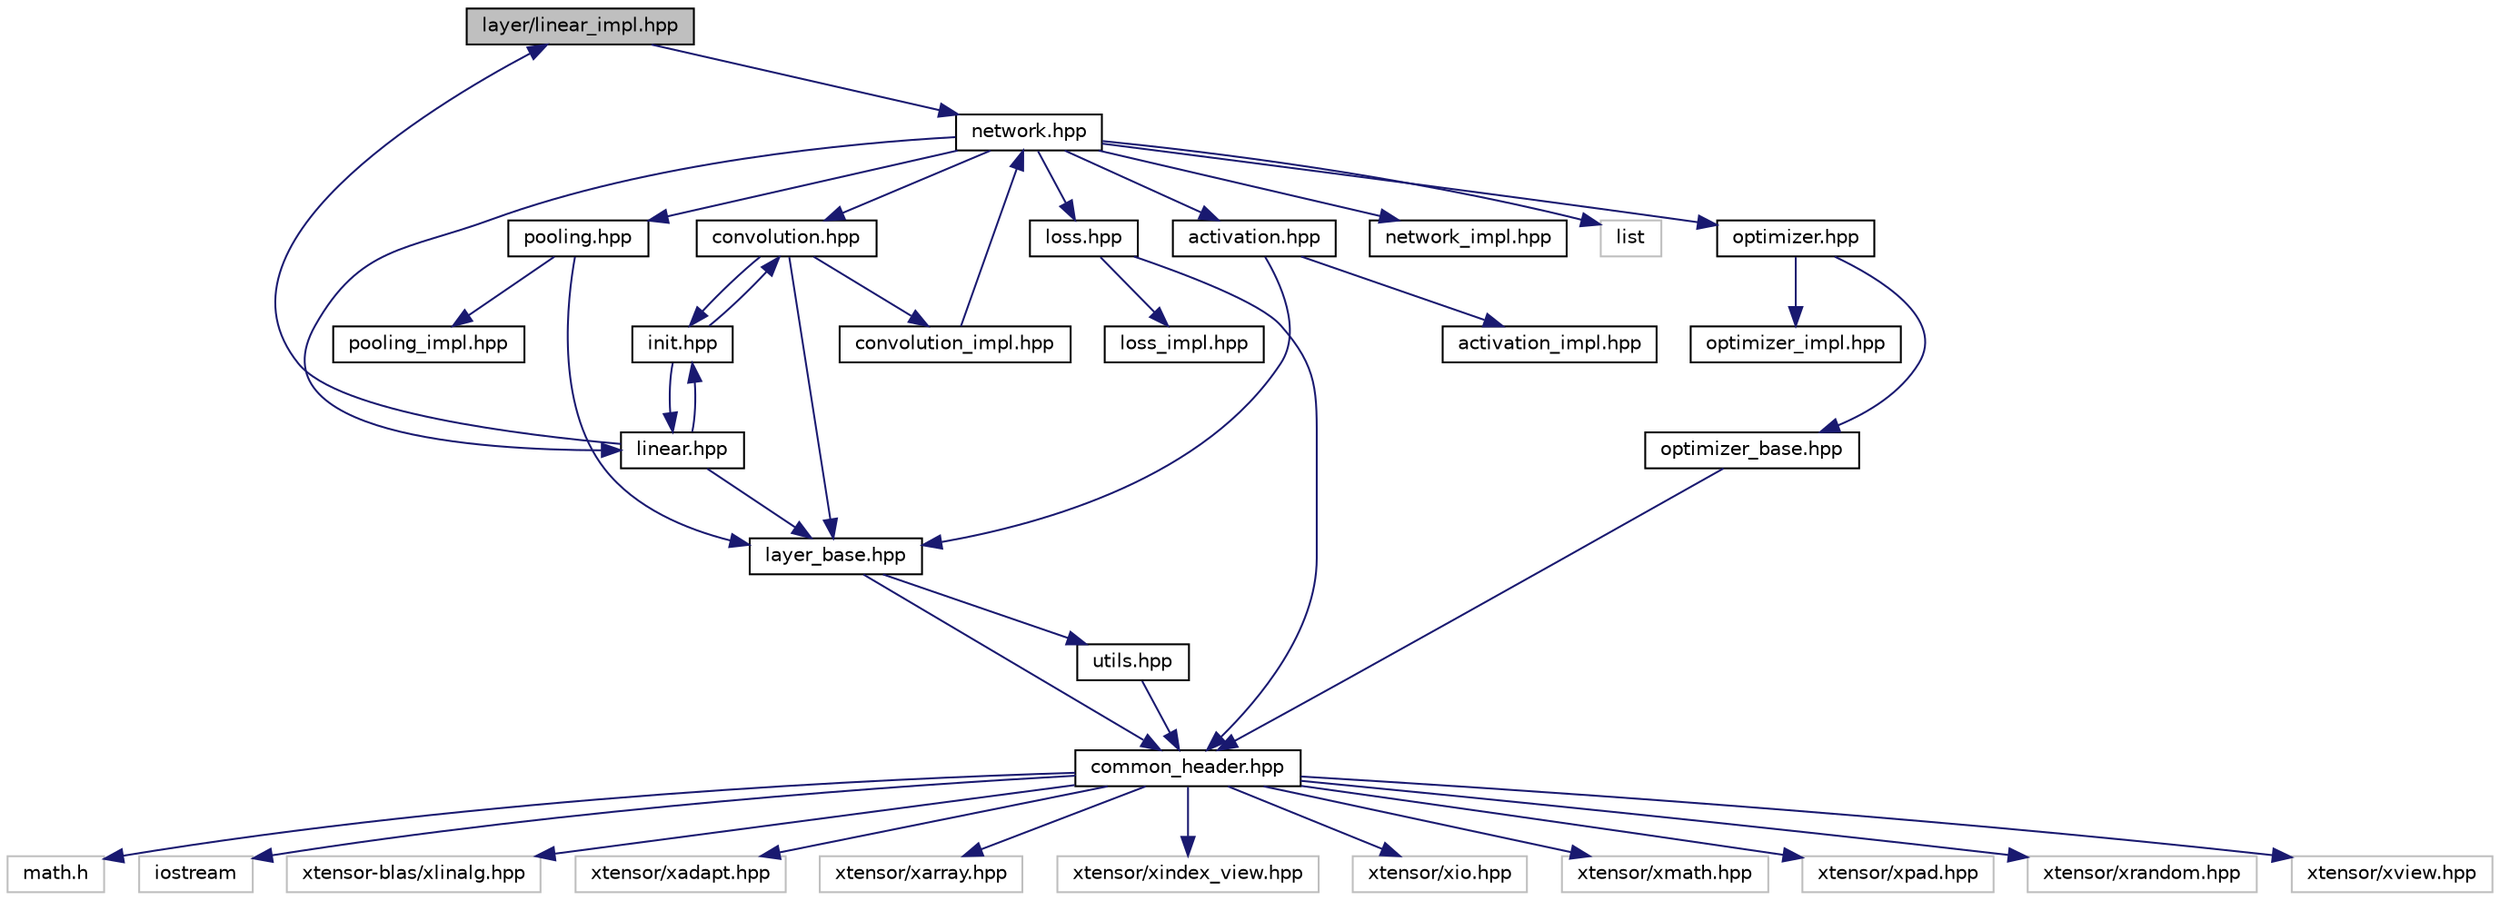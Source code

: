 digraph "layer/linear_impl.hpp"
{
 // LATEX_PDF_SIZE
  edge [fontname="Helvetica",fontsize="10",labelfontname="Helvetica",labelfontsize="10"];
  node [fontname="Helvetica",fontsize="10",shape=record];
  Node0 [label="layer/linear_impl.hpp",height=0.2,width=0.4,color="black", fillcolor="grey75", style="filled", fontcolor="black",tooltip="linear_impl.hpp"];
  Node0 -> Node1 [color="midnightblue",fontsize="10",style="solid"];
  Node1 [label="network.hpp",height=0.2,width=0.4,color="black", fillcolor="white", style="filled",URL="$network_8hpp.html",tooltip=" "];
  Node1 -> Node2 [color="midnightblue",fontsize="10",style="solid"];
  Node2 [label="list",height=0.2,width=0.4,color="grey75", fillcolor="white", style="filled",tooltip=" "];
  Node1 -> Node3 [color="midnightblue",fontsize="10",style="solid"];
  Node3 [label="activation.hpp",height=0.2,width=0.4,color="black", fillcolor="white", style="filled",URL="$activation_8hpp.html",tooltip=" "];
  Node3 -> Node4 [color="midnightblue",fontsize="10",style="solid"];
  Node4 [label="layer_base.hpp",height=0.2,width=0.4,color="black", fillcolor="white", style="filled",URL="$layer__base_8hpp.html",tooltip=" "];
  Node4 -> Node5 [color="midnightblue",fontsize="10",style="solid"];
  Node5 [label="common_header.hpp",height=0.2,width=0.4,color="black", fillcolor="white", style="filled",URL="$common__header_8hpp.html",tooltip=" "];
  Node5 -> Node6 [color="midnightblue",fontsize="10",style="solid"];
  Node6 [label="math.h",height=0.2,width=0.4,color="grey75", fillcolor="white", style="filled",tooltip=" "];
  Node5 -> Node7 [color="midnightblue",fontsize="10",style="solid"];
  Node7 [label="iostream",height=0.2,width=0.4,color="grey75", fillcolor="white", style="filled",tooltip=" "];
  Node5 -> Node8 [color="midnightblue",fontsize="10",style="solid"];
  Node8 [label="xtensor-blas/xlinalg.hpp",height=0.2,width=0.4,color="grey75", fillcolor="white", style="filled",tooltip=" "];
  Node5 -> Node9 [color="midnightblue",fontsize="10",style="solid"];
  Node9 [label="xtensor/xadapt.hpp",height=0.2,width=0.4,color="grey75", fillcolor="white", style="filled",tooltip=" "];
  Node5 -> Node10 [color="midnightblue",fontsize="10",style="solid"];
  Node10 [label="xtensor/xarray.hpp",height=0.2,width=0.4,color="grey75", fillcolor="white", style="filled",tooltip=" "];
  Node5 -> Node11 [color="midnightblue",fontsize="10",style="solid"];
  Node11 [label="xtensor/xindex_view.hpp",height=0.2,width=0.4,color="grey75", fillcolor="white", style="filled",tooltip=" "];
  Node5 -> Node12 [color="midnightblue",fontsize="10",style="solid"];
  Node12 [label="xtensor/xio.hpp",height=0.2,width=0.4,color="grey75", fillcolor="white", style="filled",tooltip=" "];
  Node5 -> Node13 [color="midnightblue",fontsize="10",style="solid"];
  Node13 [label="xtensor/xmath.hpp",height=0.2,width=0.4,color="grey75", fillcolor="white", style="filled",tooltip=" "];
  Node5 -> Node14 [color="midnightblue",fontsize="10",style="solid"];
  Node14 [label="xtensor/xpad.hpp",height=0.2,width=0.4,color="grey75", fillcolor="white", style="filled",tooltip=" "];
  Node5 -> Node15 [color="midnightblue",fontsize="10",style="solid"];
  Node15 [label="xtensor/xrandom.hpp",height=0.2,width=0.4,color="grey75", fillcolor="white", style="filled",tooltip=" "];
  Node5 -> Node16 [color="midnightblue",fontsize="10",style="solid"];
  Node16 [label="xtensor/xview.hpp",height=0.2,width=0.4,color="grey75", fillcolor="white", style="filled",tooltip=" "];
  Node4 -> Node17 [color="midnightblue",fontsize="10",style="solid"];
  Node17 [label="utils.hpp",height=0.2,width=0.4,color="black", fillcolor="white", style="filled",URL="$utils_8hpp.html",tooltip=" "];
  Node17 -> Node5 [color="midnightblue",fontsize="10",style="solid"];
  Node3 -> Node18 [color="midnightblue",fontsize="10",style="solid"];
  Node18 [label="activation_impl.hpp",height=0.2,width=0.4,color="black", fillcolor="white", style="filled",URL="$activation__impl_8hpp.html",tooltip="the implentation for the header file of activation function"];
  Node1 -> Node19 [color="midnightblue",fontsize="10",style="solid"];
  Node19 [label="convolution.hpp",height=0.2,width=0.4,color="black", fillcolor="white", style="filled",URL="$convolution_8hpp.html",tooltip=" "];
  Node19 -> Node20 [color="midnightblue",fontsize="10",style="solid"];
  Node20 [label="init.hpp",height=0.2,width=0.4,color="black", fillcolor="white", style="filled",URL="$init_8hpp.html",tooltip="Init the network. Containing two funcitons: kaiming_normal and kaiming_uniform."];
  Node20 -> Node19 [color="midnightblue",fontsize="10",style="solid"];
  Node20 -> Node21 [color="midnightblue",fontsize="10",style="solid"];
  Node21 [label="linear.hpp",height=0.2,width=0.4,color="black", fillcolor="white", style="filled",URL="$linear_8hpp.html",tooltip="linear.hpp"];
  Node21 -> Node20 [color="midnightblue",fontsize="10",style="solid"];
  Node21 -> Node4 [color="midnightblue",fontsize="10",style="solid"];
  Node21 -> Node0 [color="midnightblue",fontsize="10",style="solid"];
  Node19 -> Node4 [color="midnightblue",fontsize="10",style="solid"];
  Node19 -> Node22 [color="midnightblue",fontsize="10",style="solid"];
  Node22 [label="convolution_impl.hpp",height=0.2,width=0.4,color="black", fillcolor="white", style="filled",URL="$convolution__impl_8hpp.html",tooltip="implementation for the convolution"];
  Node22 -> Node1 [color="midnightblue",fontsize="10",style="solid"];
  Node1 -> Node21 [color="midnightblue",fontsize="10",style="solid"];
  Node1 -> Node23 [color="midnightblue",fontsize="10",style="solid"];
  Node23 [label="loss.hpp",height=0.2,width=0.4,color="black", fillcolor="white", style="filled",URL="$loss_8hpp.html",tooltip=" "];
  Node23 -> Node5 [color="midnightblue",fontsize="10",style="solid"];
  Node23 -> Node24 [color="midnightblue",fontsize="10",style="solid"];
  Node24 [label="loss_impl.hpp",height=0.2,width=0.4,color="black", fillcolor="white", style="filled",URL="$loss__impl_8hpp.html",tooltip="loss_impl.hpp"];
  Node1 -> Node25 [color="midnightblue",fontsize="10",style="solid"];
  Node25 [label="optimizer.hpp",height=0.2,width=0.4,color="black", fillcolor="white", style="filled",URL="$optimizer_8hpp.html",tooltip=" "];
  Node25 -> Node26 [color="midnightblue",fontsize="10",style="solid"];
  Node26 [label="optimizer_base.hpp",height=0.2,width=0.4,color="black", fillcolor="white", style="filled",URL="$optimizer__base_8hpp.html",tooltip=" "];
  Node26 -> Node5 [color="midnightblue",fontsize="10",style="solid"];
  Node25 -> Node27 [color="midnightblue",fontsize="10",style="solid"];
  Node27 [label="optimizer_impl.hpp",height=0.2,width=0.4,color="black", fillcolor="white", style="filled",URL="$optimizer__impl_8hpp.html",tooltip=" "];
  Node1 -> Node28 [color="midnightblue",fontsize="10",style="solid"];
  Node28 [label="pooling.hpp",height=0.2,width=0.4,color="black", fillcolor="white", style="filled",URL="$pooling_8hpp.html",tooltip="pooling.hpp"];
  Node28 -> Node4 [color="midnightblue",fontsize="10",style="solid"];
  Node28 -> Node29 [color="midnightblue",fontsize="10",style="solid"];
  Node29 [label="pooling_impl.hpp",height=0.2,width=0.4,color="black", fillcolor="white", style="filled",URL="$pooling__impl_8hpp.html",tooltip="pooling_impl.hpp"];
  Node1 -> Node30 [color="midnightblue",fontsize="10",style="solid"];
  Node30 [label="network_impl.hpp",height=0.2,width=0.4,color="black", fillcolor="white", style="filled",URL="$network__impl_8hpp.html",tooltip=" "];
}
